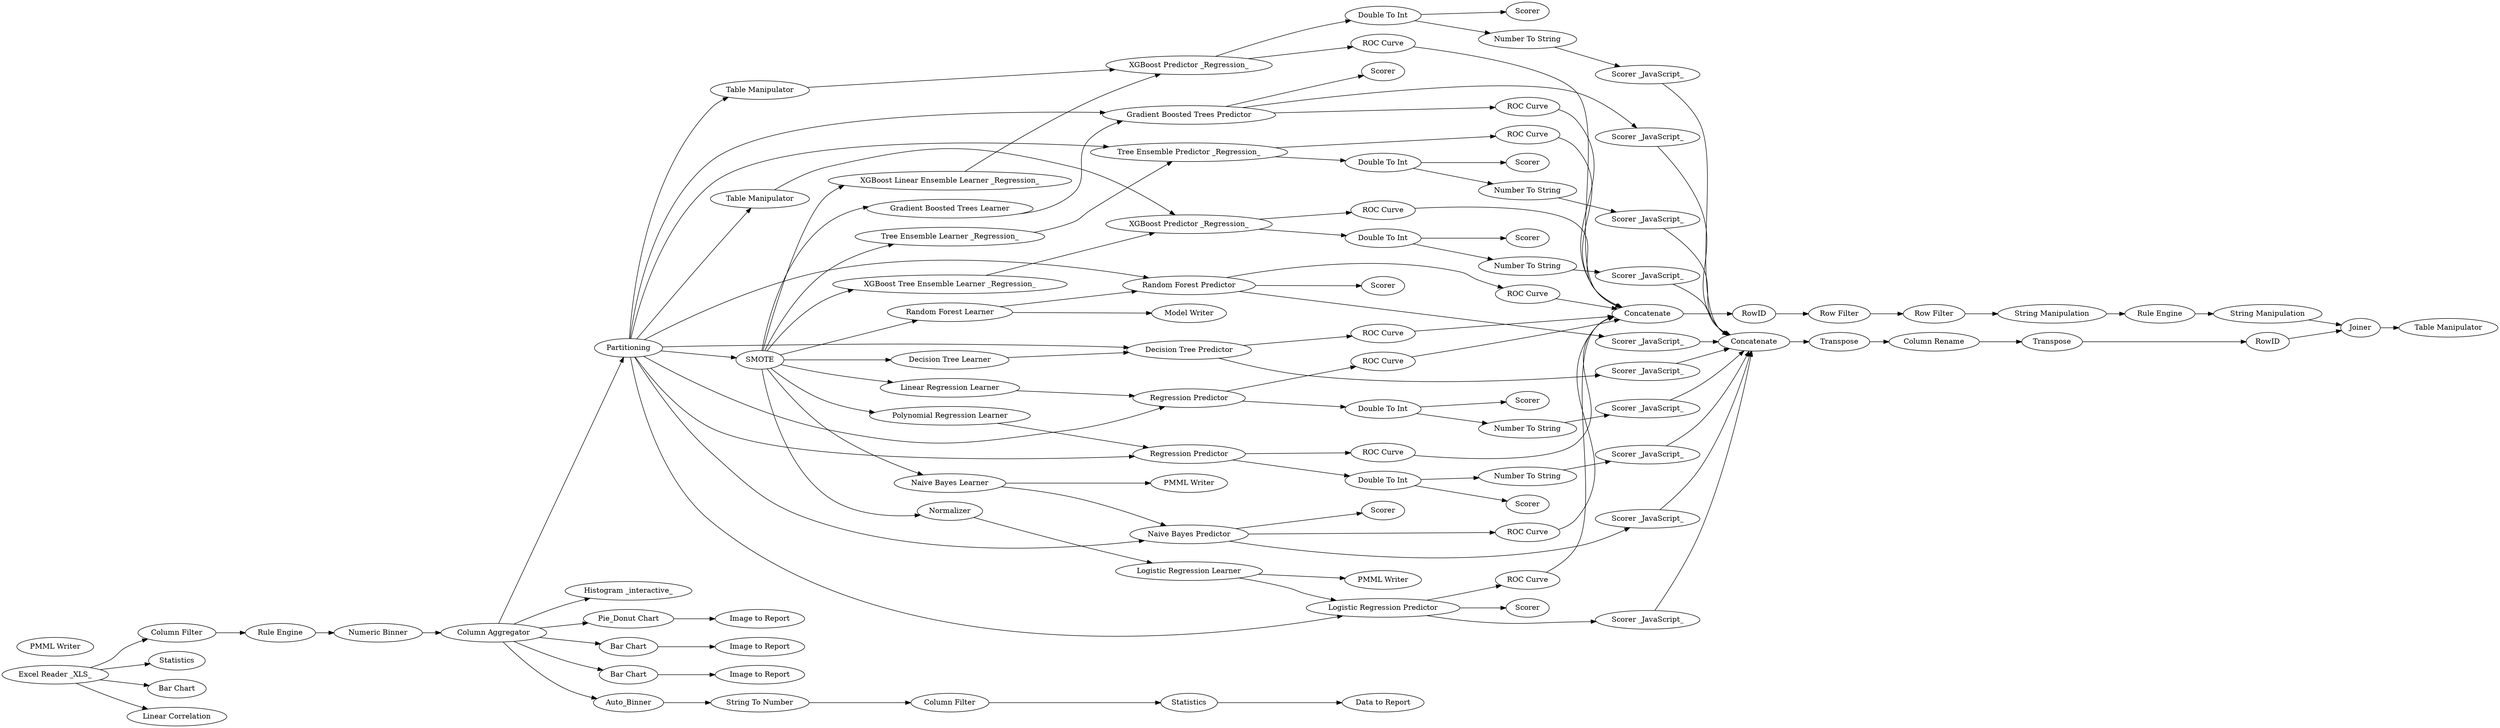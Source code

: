 digraph {
	4 [label=Partitioning]
	8 [label="Excel Reader _XLS_"]
	14 [label="Column Filter"]
	18 [label="Histogram _interactive_"]
	34 [label=Statistics]
	35 [label=SMOTE]
	38 [label="Logistic Regression Learner"]
	39 [label="Logistic Regression Predictor"]
	46 [label="Data to Report"]
	48 [label="Image to Report"]
	74 [label="Pie_Donut Chart"]
	75 [label="Bar Chart"]
	76 [label="Image to Report"]
	77 [label="Bar Chart"]
	78 [label="Image to Report"]
	95 [label="ROC Curve"]
	97 [label=Auto_Binner]
	98 [label="Column Filter"]
	99 [label="String To Number"]
	101 [label="Gradient Boosted Trees Learner"]
	102 [label="Random Forest Learner"]
	103 [label="Random Forest Predictor"]
	104 [label="Naive Bayes Learner"]
	106 [label="Gradient Boosted Trees Predictor"]
	108 [label=Statistics]
	109 [label="Numeric Binner"]
	110 [label="Column Aggregator"]
	111 [label="ROC Curve"]
	112 [label="ROC Curve"]
	113 [label="ROC Curve"]
	128 [label="Naive Bayes Predictor"]
	130 [label="Rule Engine"]
	134 [label="Bar Chart"]
	135 [label="Tree Ensemble Learner _Regression_"]
	136 [label="Tree Ensemble Predictor _Regression_"]
	137 [label="ROC Curve"]
	138 [label="Linear Regression Learner"]
	139 [label="Polynomial Regression Learner"]
	140 [label="Regression Predictor"]
	141 [label="ROC Curve"]
	142 [label="ROC Curve"]
	143 [label="Regression Predictor"]
	144 [label="XGBoost Linear Ensemble Learner _Regression_"]
	145 [label="XGBoost Predictor _Regression_"]
	146 [label="XGBoost Tree Ensemble Learner _Regression_"]
	147 [label="ROC Curve"]
	148 [label="ROC Curve"]
	149 [label="XGBoost Predictor _Regression_"]
	150 [label=Scorer]
	151 [label=Scorer]
	152 [label=Scorer]
	153 [label=Normalizer]
	154 [label=Scorer]
	155 [label="Double To Int"]
	156 [label=Scorer]
	157 [label="Double To Int"]
	158 [label=Scorer]
	159 [label="Double To Int"]
	160 [label=Scorer]
	161 [label="Table Manipulator"]
	162 [label="Double To Int"]
	163 [label=Scorer]
	164 [label="Table Manipulator"]
	165 [label="Double To Int"]
	166 [label=Scorer]
	167 [label="Scorer _JavaScript_"]
	168 [label="Scorer _JavaScript_"]
	169 [label="Scorer _JavaScript_"]
	170 [label="Scorer _JavaScript_"]
	171 [label="Scorer _JavaScript_"]
	172 [label="Scorer _JavaScript_"]
	173 [label="Scorer _JavaScript_"]
	174 [label="Scorer _JavaScript_"]
	175 [label="Scorer _JavaScript_"]
	176 [label="Number To String"]
	177 [label="Number To String"]
	178 [label="Number To String"]
	179 [label="Number To String"]
	180 [label="Number To String"]
	181 [label=Concatenate]
	182 [label=Transpose]
	183 [label="Column Rename"]
	184 [label=Transpose]
	185 [label="Decision Tree Learner"]
	186 [label="Decision Tree Predictor"]
	187 [label="Scorer _JavaScript_"]
	188 [label="ROC Curve"]
	189 [label=Concatenate]
	193 [label=RowID]
	194 [label="Row Filter"]
	195 [label="Row Filter"]
	198 [label="String Manipulation"]
	199 [label="Rule Engine"]
	200 [label="String Manipulation"]
	201 [label=Joiner]
	202 [label=RowID]
	204 [label="Table Manipulator"]
	205 [label="Linear Correlation"]
	206 [label="Model Writer"]
	207 [label="PMML Writer"]
	208 [label="PMML Writer"]
	209 [label="PMML Writer"]
	97 -> 99
	99 -> 98
	4 -> 39
	4 -> 35
	4 -> 103
	4 -> 106
	4 -> 128
	4 -> 140
	4 -> 143
	4 -> 136
	4 -> 164
	4 -> 161
	4 -> 186
	8 -> 14
	8 -> 108
	8 -> 134
	8 -> 205
	14 -> 130
	34 -> 46
	35 -> 102
	35 -> 101
	35 -> 104
	35 -> 185
	35 -> 135
	35 -> 139
	35 -> 138
	35 -> 146
	35 -> 144
	35 -> 153
	38 -> 39
	38 -> 207
	39 -> 112
	39 -> 168
	39 -> 152
	74 -> 48
	75 -> 76
	77 -> 78
	95 -> 189
	98 -> 34
	101 -> 106
	102 -> 103
	102 -> 206
	103 -> 111
	103 -> 167
	103 -> 151
	104 -> 128
	104 -> 208
	106 -> 95
	106 -> 170
	106 -> 154
	109 -> 110
	110 -> 97
	110 -> 77
	110 -> 74
	110 -> 75
	110 -> 4
	110 -> 18
	111 -> 189
	112 -> 189
	113 -> 189
	128 -> 150
	128 -> 169
	128 -> 113
	130 -> 109
	135 -> 136
	136 -> 137
	136 -> 155
	137 -> 189
	138 -> 140
	139 -> 143
	140 -> 141
	140 -> 157
	141 -> 189
	142 -> 189
	143 -> 142
	143 -> 159
	144 -> 145
	145 -> 147
	145 -> 162
	146 -> 149
	147 -> 189
	148 -> 189
	149 -> 148
	149 -> 165
	153 -> 38
	155 -> 156
	155 -> 176
	157 -> 158
	157 -> 177
	159 -> 178
	159 -> 160
	161 -> 145
	162 -> 163
	162 -> 179
	164 -> 149
	165 -> 166
	165 -> 180
	167 -> 181
	168 -> 181
	169 -> 181
	170 -> 181
	171 -> 181
	172 -> 181
	173 -> 181
	174 -> 181
	175 -> 181
	176 -> 171
	177 -> 172
	178 -> 173
	179 -> 174
	180 -> 175
	181 -> 182
	182 -> 183
	183 -> 184
	184 -> 202
	185 -> 186
	186 -> 187
	186 -> 188
	187 -> 181
	188 -> 189
	189 -> 193
	193 -> 194
	194 -> 195
	195 -> 198
	198 -> 199
	199 -> 200
	200 -> 201
	201 -> 204
	202 -> 201
	rankdir=LR
}
